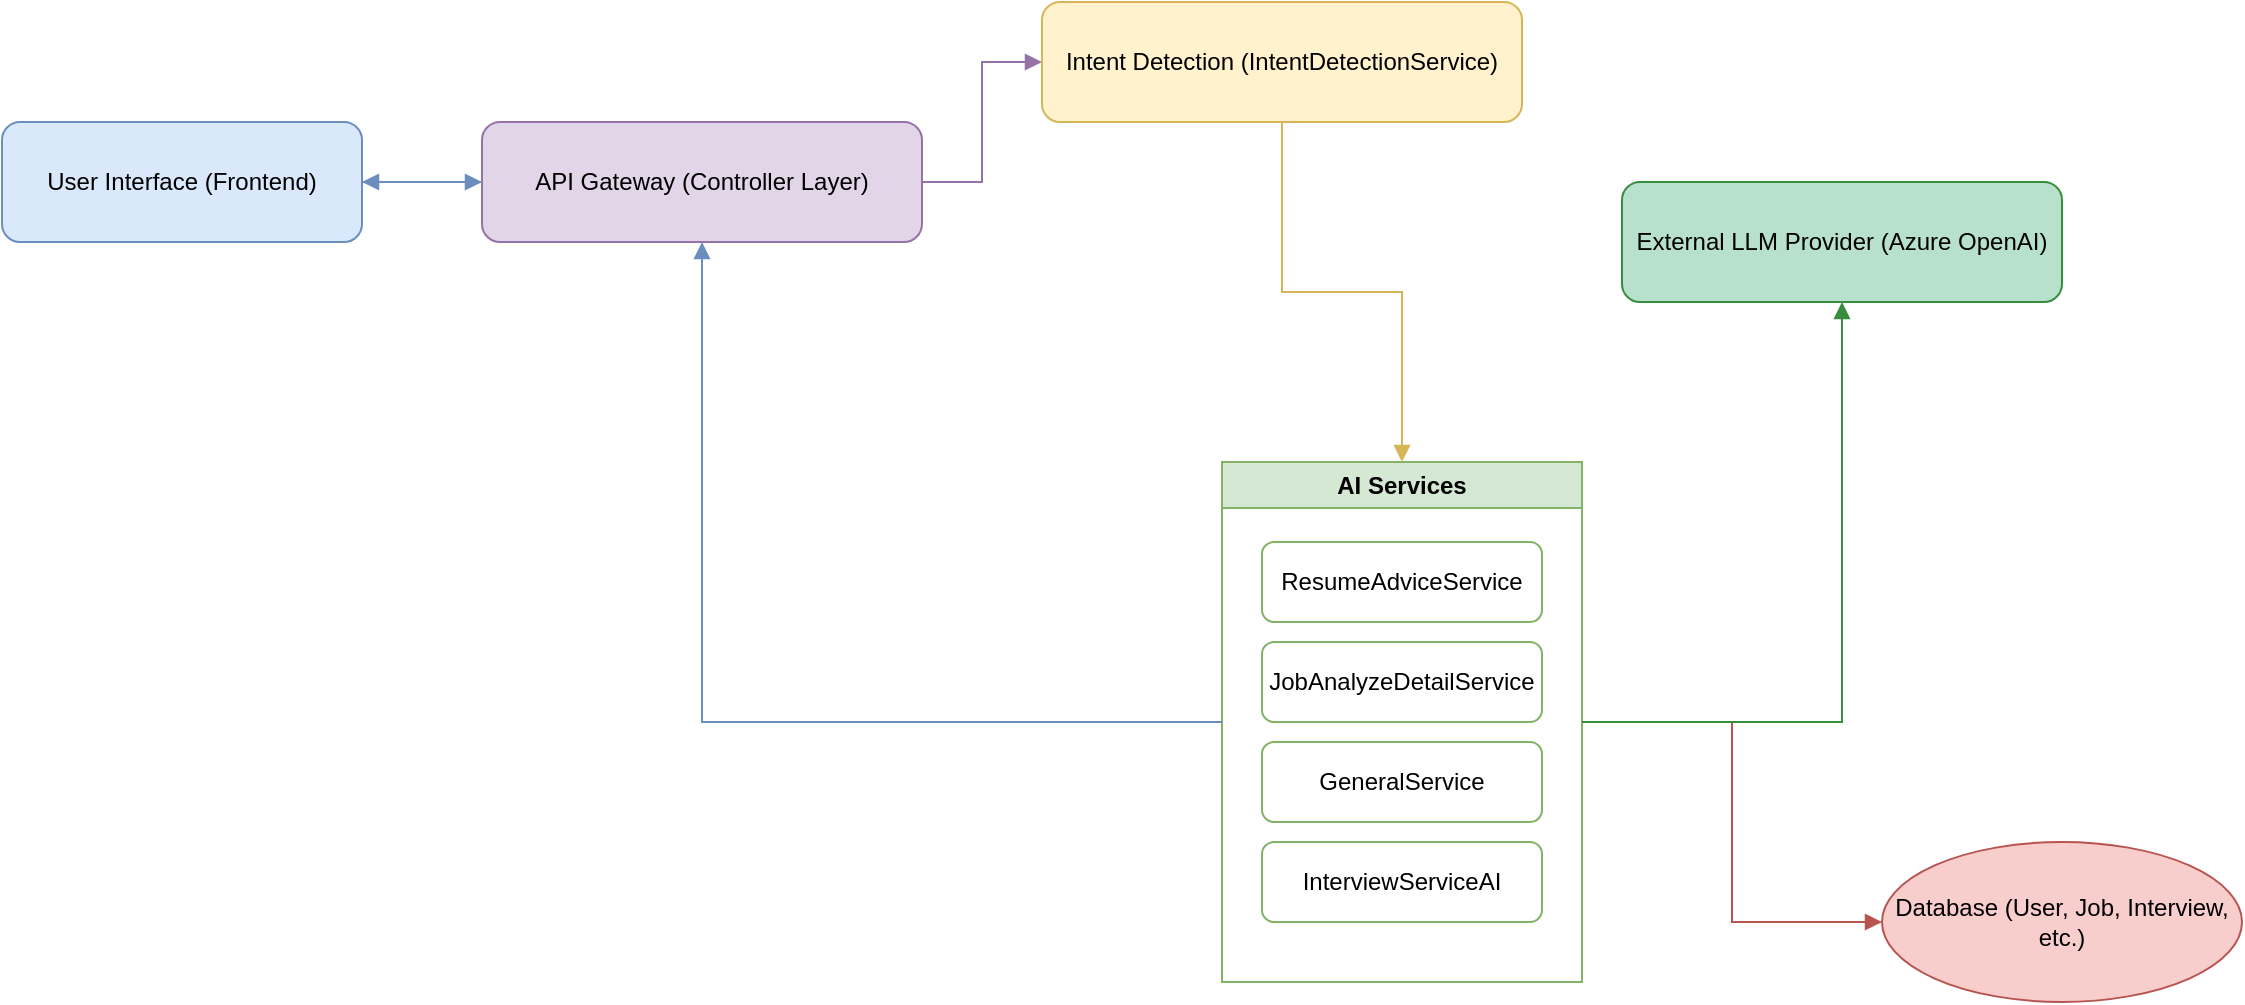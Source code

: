 <mxfile>
    <diagram name="AI Job Agent Architecture" id="AIJobAgentArch1">
        <mxGraphModel dx="1213" dy="922" grid="1" gridSize="10" guides="1" tooltips="1" connect="1" arrows="1" fold="1" page="1" pageScale="1" pageWidth="827" pageHeight="1169" math="0" shadow="0">
            <root>
                <mxCell id="0"/>
                <mxCell id="1" parent="0"/>
                <mxCell id="2" value="User Interface (Frontend)" style="rounded=1;whiteSpace=wrap;html=1;fillColor=#dae8fc;strokeColor=#6c8ebf;" parent="1" vertex="1">
                    <mxGeometry x="60" y="120" width="180" height="60" as="geometry"/>
                </mxCell>
                <mxCell id="3" value="API Gateway (Controller Layer)" style="rounded=1;whiteSpace=wrap;html=1;fillColor=#e1d5e7;strokeColor=#9673a6;" parent="1" vertex="1">
                    <mxGeometry x="300" y="120" width="220" height="60" as="geometry"/>
                </mxCell>
                <mxCell id="4" value="Intent Detection (IntentDetectionService)" style="rounded=1;whiteSpace=wrap;html=1;fillColor=#fff2cc;strokeColor=#d6b656;" parent="1" vertex="1">
                    <mxGeometry x="580" y="60" width="240" height="60" as="geometry"/>
                </mxCell>
                <mxCell id="5" value="AI Services" style="swimlane;whiteSpace=wrap;html=1;fillColor=#d5e8d4;strokeColor=#82b366;" parent="1" vertex="1">
                    <mxGeometry x="670" y="290" width="180" height="260" as="geometry"/>
                </mxCell>
                <mxCell id="6" value="ResumeAdviceService" style="rounded=1;whiteSpace=wrap;html=1;fillColor=#ffffff;strokeColor=#82b366;" parent="5" vertex="1">
                    <mxGeometry x="20" y="40" width="140" height="40" as="geometry"/>
                </mxCell>
                <mxCell id="7" value="JobAnalyzeDetailService" style="rounded=1;whiteSpace=wrap;html=1;fillColor=#ffffff;strokeColor=#82b366;" parent="5" vertex="1">
                    <mxGeometry x="20" y="90" width="140" height="40" as="geometry"/>
                </mxCell>
                <mxCell id="8" value="GeneralService" style="rounded=1;whiteSpace=wrap;html=1;fillColor=#ffffff;strokeColor=#82b366;" parent="5" vertex="1">
                    <mxGeometry x="20" y="140" width="140" height="40" as="geometry"/>
                </mxCell>
                <mxCell id="9" value="InterviewServiceAI" style="rounded=1;whiteSpace=wrap;html=1;fillColor=#ffffff;strokeColor=#82b366;" parent="5" vertex="1">
                    <mxGeometry x="20" y="190" width="140" height="40" as="geometry"/>
                </mxCell>
                <mxCell id="10" value="Database (User, Job, Interview, etc.)" style="ellipse;whiteSpace=wrap;html=1;fillColor=#f8cecc;strokeColor=#b85450;" parent="1" vertex="1">
                    <mxGeometry x="1000" y="480" width="180" height="80" as="geometry"/>
                </mxCell>
                <mxCell id="11" value="External LLM Provider (Azure OpenAI)" style="rounded=1;whiteSpace=wrap;html=1;fillColor=#b7e1cd;strokeColor=#388e3c;" parent="1" vertex="1">
                    <mxGeometry x="870" y="150" width="220" height="60" as="geometry"/>
                </mxCell>
                <mxCell id="12" style="edgeStyle=orthogonalEdgeStyle;rounded=0;orthogonalLoop=1;jettySize=auto;html=1;endArrow=block;endFill=1;strokeColor=#6c8ebf;" parent="1" source="2" target="3" edge="1">
                    <mxGeometry relative="1" as="geometry"/>
                </mxCell>
                <mxCell id="13" style="edgeStyle=orthogonalEdgeStyle;rounded=0;orthogonalLoop=1;jettySize=auto;html=1;endArrow=block;endFill=1;strokeColor=#9673a6;" parent="1" source="3" target="4" edge="1">
                    <mxGeometry relative="1" as="geometry"/>
                </mxCell>
                <mxCell id="14" style="edgeStyle=orthogonalEdgeStyle;rounded=0;orthogonalLoop=1;jettySize=auto;html=1;endArrow=block;endFill=1;strokeColor=#d6b656;" parent="1" source="4" target="5" edge="1">
                    <mxGeometry relative="1" as="geometry"/>
                </mxCell>
                <mxCell id="15" style="edgeStyle=orthogonalEdgeStyle;rounded=0;orthogonalLoop=1;jettySize=auto;html=1;endArrow=block;endFill=1;strokeColor=#b85450;" parent="1" source="5" target="10" edge="1">
                    <mxGeometry relative="1" as="geometry"/>
                </mxCell>
                <mxCell id="16" style="edgeStyle=orthogonalEdgeStyle;rounded=0;orthogonalLoop=1;jettySize=auto;html=1;endArrow=block;endFill=1;strokeColor=#388e3c;" parent="1" source="5" target="11" edge="1">
                    <mxGeometry relative="1" as="geometry"/>
                </mxCell>
                <mxCell id="17" style="edgeStyle=orthogonalEdgeStyle;rounded=0;orthogonalLoop=1;jettySize=auto;html=1;endArrow=block;endFill=1;strokeColor=#6c8ebf;" parent="1" source="5" target="3" edge="1">
                    <mxGeometry relative="1" as="geometry"/>
                </mxCell>
                <mxCell id="18" style="edgeStyle=orthogonalEdgeStyle;rounded=0;orthogonalLoop=1;jettySize=auto;html=1;endArrow=block;endFill=1;strokeColor=#6c8ebf;dashed=1;" parent="1" source="3" target="2" edge="1">
                    <mxGeometry relative="1" as="geometry"/>
                </mxCell>
            </root>
        </mxGraphModel>
    </diagram>
</mxfile>